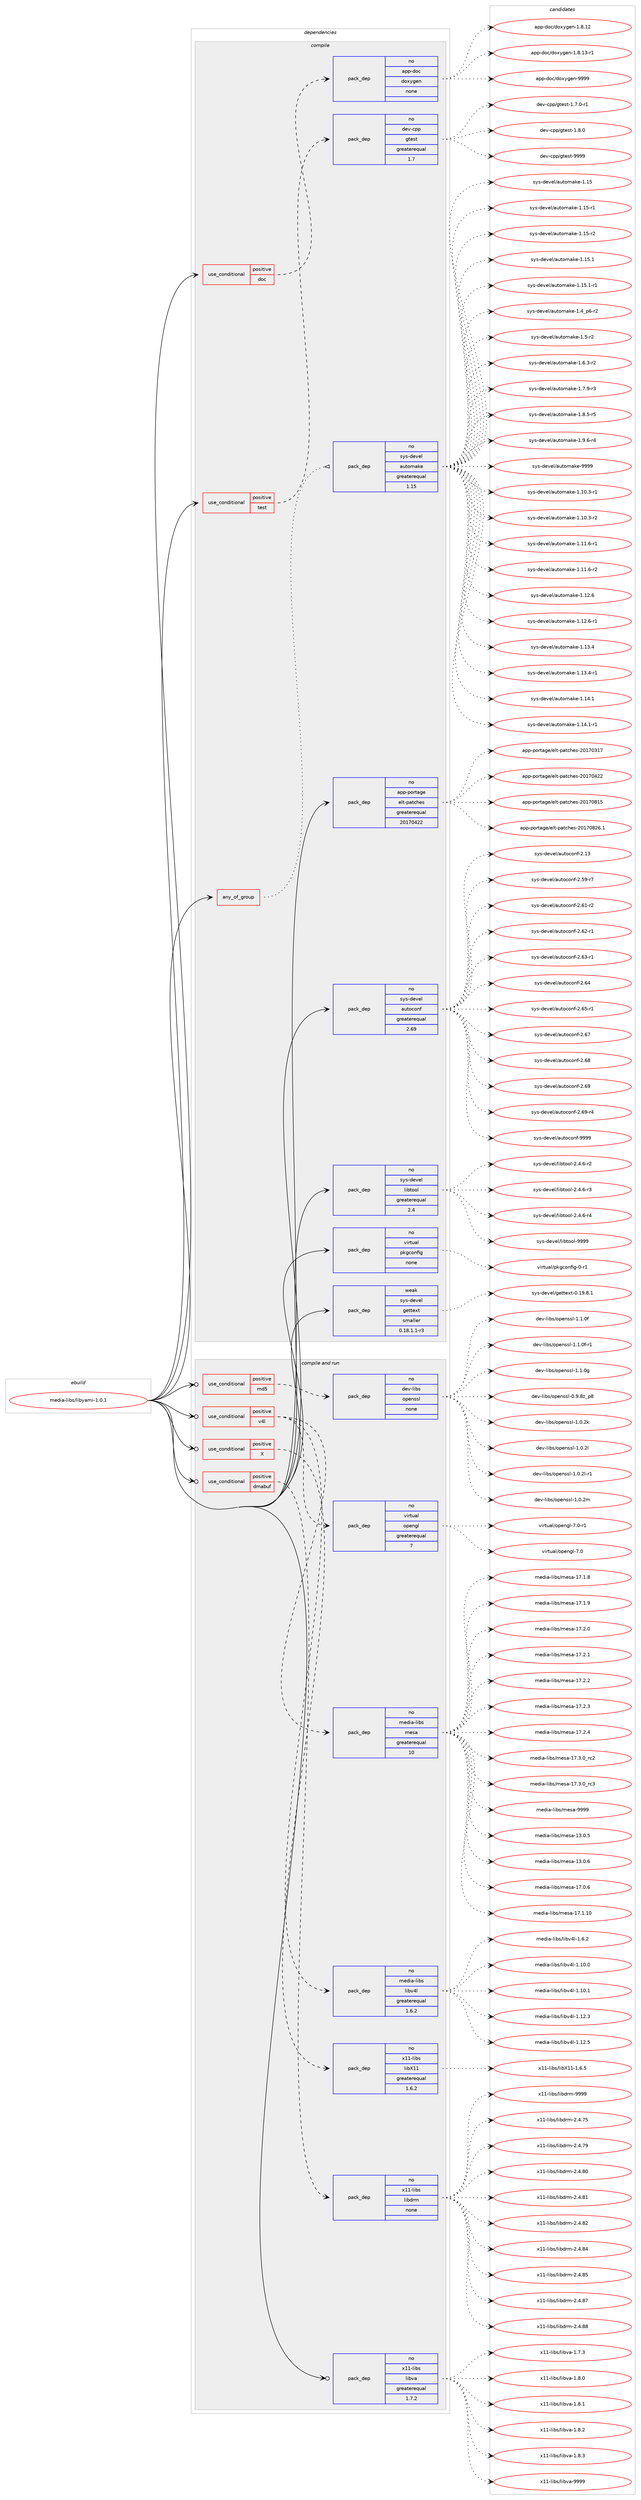 digraph prolog {

# *************
# Graph options
# *************

newrank=true;
concentrate=true;
compound=true;
graph [rankdir=LR,fontname=Helvetica,fontsize=10,ranksep=1.5];#, ranksep=2.5, nodesep=0.2];
edge  [arrowhead=vee];
node  [fontname=Helvetica,fontsize=10];

# **********
# The ebuild
# **********

subgraph cluster_leftcol {
color=gray;
rank=same;
label=<<i>ebuild</i>>;
id [label="media-libs/libyami-1.0.1", color=red, width=4, href="../media-libs/libyami-1.0.1.svg"];
}

# ****************
# The dependencies
# ****************

subgraph cluster_midcol {
color=gray;
label=<<i>dependencies</i>>;
subgraph cluster_compile {
fillcolor="#eeeeee";
style=filled;
label=<<i>compile</i>>;
subgraph any5619 {
dependency366097 [label=<<TABLE BORDER="0" CELLBORDER="1" CELLSPACING="0" CELLPADDING="4"><TR><TD CELLPADDING="10">any_of_group</TD></TR></TABLE>>, shape=none, color=red];subgraph pack270149 {
dependency366098 [label=<<TABLE BORDER="0" CELLBORDER="1" CELLSPACING="0" CELLPADDING="4" WIDTH="220"><TR><TD ROWSPAN="6" CELLPADDING="30">pack_dep</TD></TR><TR><TD WIDTH="110">no</TD></TR><TR><TD>sys-devel</TD></TR><TR><TD>automake</TD></TR><TR><TD>greaterequal</TD></TR><TR><TD>1.15</TD></TR></TABLE>>, shape=none, color=blue];
}
dependency366097:e -> dependency366098:w [weight=20,style="dotted",arrowhead="oinv"];
}
id:e -> dependency366097:w [weight=20,style="solid",arrowhead="vee"];
subgraph cond90188 {
dependency366099 [label=<<TABLE BORDER="0" CELLBORDER="1" CELLSPACING="0" CELLPADDING="4"><TR><TD ROWSPAN="3" CELLPADDING="10">use_conditional</TD></TR><TR><TD>positive</TD></TR><TR><TD>doc</TD></TR></TABLE>>, shape=none, color=red];
subgraph pack270150 {
dependency366100 [label=<<TABLE BORDER="0" CELLBORDER="1" CELLSPACING="0" CELLPADDING="4" WIDTH="220"><TR><TD ROWSPAN="6" CELLPADDING="30">pack_dep</TD></TR><TR><TD WIDTH="110">no</TD></TR><TR><TD>app-doc</TD></TR><TR><TD>doxygen</TD></TR><TR><TD>none</TD></TR><TR><TD></TD></TR></TABLE>>, shape=none, color=blue];
}
dependency366099:e -> dependency366100:w [weight=20,style="dashed",arrowhead="vee"];
}
id:e -> dependency366099:w [weight=20,style="solid",arrowhead="vee"];
subgraph cond90189 {
dependency366101 [label=<<TABLE BORDER="0" CELLBORDER="1" CELLSPACING="0" CELLPADDING="4"><TR><TD ROWSPAN="3" CELLPADDING="10">use_conditional</TD></TR><TR><TD>positive</TD></TR><TR><TD>test</TD></TR></TABLE>>, shape=none, color=red];
subgraph pack270151 {
dependency366102 [label=<<TABLE BORDER="0" CELLBORDER="1" CELLSPACING="0" CELLPADDING="4" WIDTH="220"><TR><TD ROWSPAN="6" CELLPADDING="30">pack_dep</TD></TR><TR><TD WIDTH="110">no</TD></TR><TR><TD>dev-cpp</TD></TR><TR><TD>gtest</TD></TR><TR><TD>greaterequal</TD></TR><TR><TD>1.7</TD></TR></TABLE>>, shape=none, color=blue];
}
dependency366101:e -> dependency366102:w [weight=20,style="dashed",arrowhead="vee"];
}
id:e -> dependency366101:w [weight=20,style="solid",arrowhead="vee"];
subgraph pack270152 {
dependency366103 [label=<<TABLE BORDER="0" CELLBORDER="1" CELLSPACING="0" CELLPADDING="4" WIDTH="220"><TR><TD ROWSPAN="6" CELLPADDING="30">pack_dep</TD></TR><TR><TD WIDTH="110">no</TD></TR><TR><TD>app-portage</TD></TR><TR><TD>elt-patches</TD></TR><TR><TD>greaterequal</TD></TR><TR><TD>20170422</TD></TR></TABLE>>, shape=none, color=blue];
}
id:e -> dependency366103:w [weight=20,style="solid",arrowhead="vee"];
subgraph pack270153 {
dependency366104 [label=<<TABLE BORDER="0" CELLBORDER="1" CELLSPACING="0" CELLPADDING="4" WIDTH="220"><TR><TD ROWSPAN="6" CELLPADDING="30">pack_dep</TD></TR><TR><TD WIDTH="110">no</TD></TR><TR><TD>sys-devel</TD></TR><TR><TD>autoconf</TD></TR><TR><TD>greaterequal</TD></TR><TR><TD>2.69</TD></TR></TABLE>>, shape=none, color=blue];
}
id:e -> dependency366104:w [weight=20,style="solid",arrowhead="vee"];
subgraph pack270154 {
dependency366105 [label=<<TABLE BORDER="0" CELLBORDER="1" CELLSPACING="0" CELLPADDING="4" WIDTH="220"><TR><TD ROWSPAN="6" CELLPADDING="30">pack_dep</TD></TR><TR><TD WIDTH="110">no</TD></TR><TR><TD>sys-devel</TD></TR><TR><TD>libtool</TD></TR><TR><TD>greaterequal</TD></TR><TR><TD>2.4</TD></TR></TABLE>>, shape=none, color=blue];
}
id:e -> dependency366105:w [weight=20,style="solid",arrowhead="vee"];
subgraph pack270155 {
dependency366106 [label=<<TABLE BORDER="0" CELLBORDER="1" CELLSPACING="0" CELLPADDING="4" WIDTH="220"><TR><TD ROWSPAN="6" CELLPADDING="30">pack_dep</TD></TR><TR><TD WIDTH="110">no</TD></TR><TR><TD>virtual</TD></TR><TR><TD>pkgconfig</TD></TR><TR><TD>none</TD></TR><TR><TD></TD></TR></TABLE>>, shape=none, color=blue];
}
id:e -> dependency366106:w [weight=20,style="solid",arrowhead="vee"];
subgraph pack270156 {
dependency366107 [label=<<TABLE BORDER="0" CELLBORDER="1" CELLSPACING="0" CELLPADDING="4" WIDTH="220"><TR><TD ROWSPAN="6" CELLPADDING="30">pack_dep</TD></TR><TR><TD WIDTH="110">weak</TD></TR><TR><TD>sys-devel</TD></TR><TR><TD>gettext</TD></TR><TR><TD>smaller</TD></TR><TR><TD>0.18.1.1-r3</TD></TR></TABLE>>, shape=none, color=blue];
}
id:e -> dependency366107:w [weight=20,style="solid",arrowhead="vee"];
}
subgraph cluster_compileandrun {
fillcolor="#eeeeee";
style=filled;
label=<<i>compile and run</i>>;
subgraph cond90190 {
dependency366108 [label=<<TABLE BORDER="0" CELLBORDER="1" CELLSPACING="0" CELLPADDING="4"><TR><TD ROWSPAN="3" CELLPADDING="10">use_conditional</TD></TR><TR><TD>positive</TD></TR><TR><TD>X</TD></TR></TABLE>>, shape=none, color=red];
subgraph pack270157 {
dependency366109 [label=<<TABLE BORDER="0" CELLBORDER="1" CELLSPACING="0" CELLPADDING="4" WIDTH="220"><TR><TD ROWSPAN="6" CELLPADDING="30">pack_dep</TD></TR><TR><TD WIDTH="110">no</TD></TR><TR><TD>x11-libs</TD></TR><TR><TD>libX11</TD></TR><TR><TD>greaterequal</TD></TR><TR><TD>1.6.2</TD></TR></TABLE>>, shape=none, color=blue];
}
dependency366108:e -> dependency366109:w [weight=20,style="dashed",arrowhead="vee"];
}
id:e -> dependency366108:w [weight=20,style="solid",arrowhead="odotvee"];
subgraph cond90191 {
dependency366110 [label=<<TABLE BORDER="0" CELLBORDER="1" CELLSPACING="0" CELLPADDING="4"><TR><TD ROWSPAN="3" CELLPADDING="10">use_conditional</TD></TR><TR><TD>positive</TD></TR><TR><TD>dmabuf</TD></TR></TABLE>>, shape=none, color=red];
subgraph pack270158 {
dependency366111 [label=<<TABLE BORDER="0" CELLBORDER="1" CELLSPACING="0" CELLPADDING="4" WIDTH="220"><TR><TD ROWSPAN="6" CELLPADDING="30">pack_dep</TD></TR><TR><TD WIDTH="110">no</TD></TR><TR><TD>x11-libs</TD></TR><TR><TD>libdrm</TD></TR><TR><TD>none</TD></TR><TR><TD></TD></TR></TABLE>>, shape=none, color=blue];
}
dependency366110:e -> dependency366111:w [weight=20,style="dashed",arrowhead="vee"];
}
id:e -> dependency366110:w [weight=20,style="solid",arrowhead="odotvee"];
subgraph cond90192 {
dependency366112 [label=<<TABLE BORDER="0" CELLBORDER="1" CELLSPACING="0" CELLPADDING="4"><TR><TD ROWSPAN="3" CELLPADDING="10">use_conditional</TD></TR><TR><TD>positive</TD></TR><TR><TD>md5</TD></TR></TABLE>>, shape=none, color=red];
subgraph pack270159 {
dependency366113 [label=<<TABLE BORDER="0" CELLBORDER="1" CELLSPACING="0" CELLPADDING="4" WIDTH="220"><TR><TD ROWSPAN="6" CELLPADDING="30">pack_dep</TD></TR><TR><TD WIDTH="110">no</TD></TR><TR><TD>dev-libs</TD></TR><TR><TD>openssl</TD></TR><TR><TD>none</TD></TR><TR><TD></TD></TR></TABLE>>, shape=none, color=blue];
}
dependency366112:e -> dependency366113:w [weight=20,style="dashed",arrowhead="vee"];
}
id:e -> dependency366112:w [weight=20,style="solid",arrowhead="odotvee"];
subgraph cond90193 {
dependency366114 [label=<<TABLE BORDER="0" CELLBORDER="1" CELLSPACING="0" CELLPADDING="4"><TR><TD ROWSPAN="3" CELLPADDING="10">use_conditional</TD></TR><TR><TD>positive</TD></TR><TR><TD>v4l</TD></TR></TABLE>>, shape=none, color=red];
subgraph pack270160 {
dependency366115 [label=<<TABLE BORDER="0" CELLBORDER="1" CELLSPACING="0" CELLPADDING="4" WIDTH="220"><TR><TD ROWSPAN="6" CELLPADDING="30">pack_dep</TD></TR><TR><TD WIDTH="110">no</TD></TR><TR><TD>virtual</TD></TR><TR><TD>opengl</TD></TR><TR><TD>greaterequal</TD></TR><TR><TD>7</TD></TR></TABLE>>, shape=none, color=blue];
}
dependency366114:e -> dependency366115:w [weight=20,style="dashed",arrowhead="vee"];
subgraph pack270161 {
dependency366116 [label=<<TABLE BORDER="0" CELLBORDER="1" CELLSPACING="0" CELLPADDING="4" WIDTH="220"><TR><TD ROWSPAN="6" CELLPADDING="30">pack_dep</TD></TR><TR><TD WIDTH="110">no</TD></TR><TR><TD>media-libs</TD></TR><TR><TD>libv4l</TD></TR><TR><TD>greaterequal</TD></TR><TR><TD>1.6.2</TD></TR></TABLE>>, shape=none, color=blue];
}
dependency366114:e -> dependency366116:w [weight=20,style="dashed",arrowhead="vee"];
subgraph pack270162 {
dependency366117 [label=<<TABLE BORDER="0" CELLBORDER="1" CELLSPACING="0" CELLPADDING="4" WIDTH="220"><TR><TD ROWSPAN="6" CELLPADDING="30">pack_dep</TD></TR><TR><TD WIDTH="110">no</TD></TR><TR><TD>media-libs</TD></TR><TR><TD>mesa</TD></TR><TR><TD>greaterequal</TD></TR><TR><TD>10</TD></TR></TABLE>>, shape=none, color=blue];
}
dependency366114:e -> dependency366117:w [weight=20,style="dashed",arrowhead="vee"];
}
id:e -> dependency366114:w [weight=20,style="solid",arrowhead="odotvee"];
subgraph pack270163 {
dependency366118 [label=<<TABLE BORDER="0" CELLBORDER="1" CELLSPACING="0" CELLPADDING="4" WIDTH="220"><TR><TD ROWSPAN="6" CELLPADDING="30">pack_dep</TD></TR><TR><TD WIDTH="110">no</TD></TR><TR><TD>x11-libs</TD></TR><TR><TD>libva</TD></TR><TR><TD>greaterequal</TD></TR><TR><TD>1.7.2</TD></TR></TABLE>>, shape=none, color=blue];
}
id:e -> dependency366118:w [weight=20,style="solid",arrowhead="odotvee"];
}
subgraph cluster_run {
fillcolor="#eeeeee";
style=filled;
label=<<i>run</i>>;
}
}

# **************
# The candidates
# **************

subgraph cluster_choices {
rank=same;
color=gray;
label=<<i>candidates</i>>;

subgraph choice270149 {
color=black;
nodesep=1;
choice11512111545100101118101108479711711611110997107101454946494846514511449 [label="sys-devel/automake-1.10.3-r1", color=red, width=4,href="../sys-devel/automake-1.10.3-r1.svg"];
choice11512111545100101118101108479711711611110997107101454946494846514511450 [label="sys-devel/automake-1.10.3-r2", color=red, width=4,href="../sys-devel/automake-1.10.3-r2.svg"];
choice11512111545100101118101108479711711611110997107101454946494946544511449 [label="sys-devel/automake-1.11.6-r1", color=red, width=4,href="../sys-devel/automake-1.11.6-r1.svg"];
choice11512111545100101118101108479711711611110997107101454946494946544511450 [label="sys-devel/automake-1.11.6-r2", color=red, width=4,href="../sys-devel/automake-1.11.6-r2.svg"];
choice1151211154510010111810110847971171161111099710710145494649504654 [label="sys-devel/automake-1.12.6", color=red, width=4,href="../sys-devel/automake-1.12.6.svg"];
choice11512111545100101118101108479711711611110997107101454946495046544511449 [label="sys-devel/automake-1.12.6-r1", color=red, width=4,href="../sys-devel/automake-1.12.6-r1.svg"];
choice1151211154510010111810110847971171161111099710710145494649514652 [label="sys-devel/automake-1.13.4", color=red, width=4,href="../sys-devel/automake-1.13.4.svg"];
choice11512111545100101118101108479711711611110997107101454946495146524511449 [label="sys-devel/automake-1.13.4-r1", color=red, width=4,href="../sys-devel/automake-1.13.4-r1.svg"];
choice1151211154510010111810110847971171161111099710710145494649524649 [label="sys-devel/automake-1.14.1", color=red, width=4,href="../sys-devel/automake-1.14.1.svg"];
choice11512111545100101118101108479711711611110997107101454946495246494511449 [label="sys-devel/automake-1.14.1-r1", color=red, width=4,href="../sys-devel/automake-1.14.1-r1.svg"];
choice115121115451001011181011084797117116111109971071014549464953 [label="sys-devel/automake-1.15", color=red, width=4,href="../sys-devel/automake-1.15.svg"];
choice1151211154510010111810110847971171161111099710710145494649534511449 [label="sys-devel/automake-1.15-r1", color=red, width=4,href="../sys-devel/automake-1.15-r1.svg"];
choice1151211154510010111810110847971171161111099710710145494649534511450 [label="sys-devel/automake-1.15-r2", color=red, width=4,href="../sys-devel/automake-1.15-r2.svg"];
choice1151211154510010111810110847971171161111099710710145494649534649 [label="sys-devel/automake-1.15.1", color=red, width=4,href="../sys-devel/automake-1.15.1.svg"];
choice11512111545100101118101108479711711611110997107101454946495346494511449 [label="sys-devel/automake-1.15.1-r1", color=red, width=4,href="../sys-devel/automake-1.15.1-r1.svg"];
choice115121115451001011181011084797117116111109971071014549465295112544511450 [label="sys-devel/automake-1.4_p6-r2", color=red, width=4,href="../sys-devel/automake-1.4_p6-r2.svg"];
choice11512111545100101118101108479711711611110997107101454946534511450 [label="sys-devel/automake-1.5-r2", color=red, width=4,href="../sys-devel/automake-1.5-r2.svg"];
choice115121115451001011181011084797117116111109971071014549465446514511450 [label="sys-devel/automake-1.6.3-r2", color=red, width=4,href="../sys-devel/automake-1.6.3-r2.svg"];
choice115121115451001011181011084797117116111109971071014549465546574511451 [label="sys-devel/automake-1.7.9-r3", color=red, width=4,href="../sys-devel/automake-1.7.9-r3.svg"];
choice115121115451001011181011084797117116111109971071014549465646534511453 [label="sys-devel/automake-1.8.5-r5", color=red, width=4,href="../sys-devel/automake-1.8.5-r5.svg"];
choice115121115451001011181011084797117116111109971071014549465746544511452 [label="sys-devel/automake-1.9.6-r4", color=red, width=4,href="../sys-devel/automake-1.9.6-r4.svg"];
choice115121115451001011181011084797117116111109971071014557575757 [label="sys-devel/automake-9999", color=red, width=4,href="../sys-devel/automake-9999.svg"];
dependency366098:e -> choice11512111545100101118101108479711711611110997107101454946494846514511449:w [style=dotted,weight="100"];
dependency366098:e -> choice11512111545100101118101108479711711611110997107101454946494846514511450:w [style=dotted,weight="100"];
dependency366098:e -> choice11512111545100101118101108479711711611110997107101454946494946544511449:w [style=dotted,weight="100"];
dependency366098:e -> choice11512111545100101118101108479711711611110997107101454946494946544511450:w [style=dotted,weight="100"];
dependency366098:e -> choice1151211154510010111810110847971171161111099710710145494649504654:w [style=dotted,weight="100"];
dependency366098:e -> choice11512111545100101118101108479711711611110997107101454946495046544511449:w [style=dotted,weight="100"];
dependency366098:e -> choice1151211154510010111810110847971171161111099710710145494649514652:w [style=dotted,weight="100"];
dependency366098:e -> choice11512111545100101118101108479711711611110997107101454946495146524511449:w [style=dotted,weight="100"];
dependency366098:e -> choice1151211154510010111810110847971171161111099710710145494649524649:w [style=dotted,weight="100"];
dependency366098:e -> choice11512111545100101118101108479711711611110997107101454946495246494511449:w [style=dotted,weight="100"];
dependency366098:e -> choice115121115451001011181011084797117116111109971071014549464953:w [style=dotted,weight="100"];
dependency366098:e -> choice1151211154510010111810110847971171161111099710710145494649534511449:w [style=dotted,weight="100"];
dependency366098:e -> choice1151211154510010111810110847971171161111099710710145494649534511450:w [style=dotted,weight="100"];
dependency366098:e -> choice1151211154510010111810110847971171161111099710710145494649534649:w [style=dotted,weight="100"];
dependency366098:e -> choice11512111545100101118101108479711711611110997107101454946495346494511449:w [style=dotted,weight="100"];
dependency366098:e -> choice115121115451001011181011084797117116111109971071014549465295112544511450:w [style=dotted,weight="100"];
dependency366098:e -> choice11512111545100101118101108479711711611110997107101454946534511450:w [style=dotted,weight="100"];
dependency366098:e -> choice115121115451001011181011084797117116111109971071014549465446514511450:w [style=dotted,weight="100"];
dependency366098:e -> choice115121115451001011181011084797117116111109971071014549465546574511451:w [style=dotted,weight="100"];
dependency366098:e -> choice115121115451001011181011084797117116111109971071014549465646534511453:w [style=dotted,weight="100"];
dependency366098:e -> choice115121115451001011181011084797117116111109971071014549465746544511452:w [style=dotted,weight="100"];
dependency366098:e -> choice115121115451001011181011084797117116111109971071014557575757:w [style=dotted,weight="100"];
}
subgraph choice270150 {
color=black;
nodesep=1;
choice9711211245100111994710011112012110310111045494656464950 [label="app-doc/doxygen-1.8.12", color=red, width=4,href="../app-doc/doxygen-1.8.12.svg"];
choice97112112451001119947100111120121103101110454946564649514511449 [label="app-doc/doxygen-1.8.13-r1", color=red, width=4,href="../app-doc/doxygen-1.8.13-r1.svg"];
choice971121124510011199471001111201211031011104557575757 [label="app-doc/doxygen-9999", color=red, width=4,href="../app-doc/doxygen-9999.svg"];
dependency366100:e -> choice9711211245100111994710011112012110310111045494656464950:w [style=dotted,weight="100"];
dependency366100:e -> choice97112112451001119947100111120121103101110454946564649514511449:w [style=dotted,weight="100"];
dependency366100:e -> choice971121124510011199471001111201211031011104557575757:w [style=dotted,weight="100"];
}
subgraph choice270151 {
color=black;
nodesep=1;
choice1001011184599112112471031161011151164549465546484511449 [label="dev-cpp/gtest-1.7.0-r1", color=red, width=4,href="../dev-cpp/gtest-1.7.0-r1.svg"];
choice100101118459911211247103116101115116454946564648 [label="dev-cpp/gtest-1.8.0", color=red, width=4,href="../dev-cpp/gtest-1.8.0.svg"];
choice1001011184599112112471031161011151164557575757 [label="dev-cpp/gtest-9999", color=red, width=4,href="../dev-cpp/gtest-9999.svg"];
dependency366102:e -> choice1001011184599112112471031161011151164549465546484511449:w [style=dotted,weight="100"];
dependency366102:e -> choice100101118459911211247103116101115116454946564648:w [style=dotted,weight="100"];
dependency366102:e -> choice1001011184599112112471031161011151164557575757:w [style=dotted,weight="100"];
}
subgraph choice270152 {
color=black;
nodesep=1;
choice97112112451121111141169710310147101108116451129711699104101115455048495548514955 [label="app-portage/elt-patches-20170317", color=red, width=4,href="../app-portage/elt-patches-20170317.svg"];
choice97112112451121111141169710310147101108116451129711699104101115455048495548525050 [label="app-portage/elt-patches-20170422", color=red, width=4,href="../app-portage/elt-patches-20170422.svg"];
choice97112112451121111141169710310147101108116451129711699104101115455048495548564953 [label="app-portage/elt-patches-20170815", color=red, width=4,href="../app-portage/elt-patches-20170815.svg"];
choice971121124511211111411697103101471011081164511297116991041011154550484955485650544649 [label="app-portage/elt-patches-20170826.1", color=red, width=4,href="../app-portage/elt-patches-20170826.1.svg"];
dependency366103:e -> choice97112112451121111141169710310147101108116451129711699104101115455048495548514955:w [style=dotted,weight="100"];
dependency366103:e -> choice97112112451121111141169710310147101108116451129711699104101115455048495548525050:w [style=dotted,weight="100"];
dependency366103:e -> choice97112112451121111141169710310147101108116451129711699104101115455048495548564953:w [style=dotted,weight="100"];
dependency366103:e -> choice971121124511211111411697103101471011081164511297116991041011154550484955485650544649:w [style=dotted,weight="100"];
}
subgraph choice270153 {
color=black;
nodesep=1;
choice115121115451001011181011084797117116111991111101024550464951 [label="sys-devel/autoconf-2.13", color=red, width=4,href="../sys-devel/autoconf-2.13.svg"];
choice1151211154510010111810110847971171161119911111010245504653574511455 [label="sys-devel/autoconf-2.59-r7", color=red, width=4,href="../sys-devel/autoconf-2.59-r7.svg"];
choice1151211154510010111810110847971171161119911111010245504654494511450 [label="sys-devel/autoconf-2.61-r2", color=red, width=4,href="../sys-devel/autoconf-2.61-r2.svg"];
choice1151211154510010111810110847971171161119911111010245504654504511449 [label="sys-devel/autoconf-2.62-r1", color=red, width=4,href="../sys-devel/autoconf-2.62-r1.svg"];
choice1151211154510010111810110847971171161119911111010245504654514511449 [label="sys-devel/autoconf-2.63-r1", color=red, width=4,href="../sys-devel/autoconf-2.63-r1.svg"];
choice115121115451001011181011084797117116111991111101024550465452 [label="sys-devel/autoconf-2.64", color=red, width=4,href="../sys-devel/autoconf-2.64.svg"];
choice1151211154510010111810110847971171161119911111010245504654534511449 [label="sys-devel/autoconf-2.65-r1", color=red, width=4,href="../sys-devel/autoconf-2.65-r1.svg"];
choice115121115451001011181011084797117116111991111101024550465455 [label="sys-devel/autoconf-2.67", color=red, width=4,href="../sys-devel/autoconf-2.67.svg"];
choice115121115451001011181011084797117116111991111101024550465456 [label="sys-devel/autoconf-2.68", color=red, width=4,href="../sys-devel/autoconf-2.68.svg"];
choice115121115451001011181011084797117116111991111101024550465457 [label="sys-devel/autoconf-2.69", color=red, width=4,href="../sys-devel/autoconf-2.69.svg"];
choice1151211154510010111810110847971171161119911111010245504654574511452 [label="sys-devel/autoconf-2.69-r4", color=red, width=4,href="../sys-devel/autoconf-2.69-r4.svg"];
choice115121115451001011181011084797117116111991111101024557575757 [label="sys-devel/autoconf-9999", color=red, width=4,href="../sys-devel/autoconf-9999.svg"];
dependency366104:e -> choice115121115451001011181011084797117116111991111101024550464951:w [style=dotted,weight="100"];
dependency366104:e -> choice1151211154510010111810110847971171161119911111010245504653574511455:w [style=dotted,weight="100"];
dependency366104:e -> choice1151211154510010111810110847971171161119911111010245504654494511450:w [style=dotted,weight="100"];
dependency366104:e -> choice1151211154510010111810110847971171161119911111010245504654504511449:w [style=dotted,weight="100"];
dependency366104:e -> choice1151211154510010111810110847971171161119911111010245504654514511449:w [style=dotted,weight="100"];
dependency366104:e -> choice115121115451001011181011084797117116111991111101024550465452:w [style=dotted,weight="100"];
dependency366104:e -> choice1151211154510010111810110847971171161119911111010245504654534511449:w [style=dotted,weight="100"];
dependency366104:e -> choice115121115451001011181011084797117116111991111101024550465455:w [style=dotted,weight="100"];
dependency366104:e -> choice115121115451001011181011084797117116111991111101024550465456:w [style=dotted,weight="100"];
dependency366104:e -> choice115121115451001011181011084797117116111991111101024550465457:w [style=dotted,weight="100"];
dependency366104:e -> choice1151211154510010111810110847971171161119911111010245504654574511452:w [style=dotted,weight="100"];
dependency366104:e -> choice115121115451001011181011084797117116111991111101024557575757:w [style=dotted,weight="100"];
}
subgraph choice270154 {
color=black;
nodesep=1;
choice1151211154510010111810110847108105981161111111084550465246544511450 [label="sys-devel/libtool-2.4.6-r2", color=red, width=4,href="../sys-devel/libtool-2.4.6-r2.svg"];
choice1151211154510010111810110847108105981161111111084550465246544511451 [label="sys-devel/libtool-2.4.6-r3", color=red, width=4,href="../sys-devel/libtool-2.4.6-r3.svg"];
choice1151211154510010111810110847108105981161111111084550465246544511452 [label="sys-devel/libtool-2.4.6-r4", color=red, width=4,href="../sys-devel/libtool-2.4.6-r4.svg"];
choice1151211154510010111810110847108105981161111111084557575757 [label="sys-devel/libtool-9999", color=red, width=4,href="../sys-devel/libtool-9999.svg"];
dependency366105:e -> choice1151211154510010111810110847108105981161111111084550465246544511450:w [style=dotted,weight="100"];
dependency366105:e -> choice1151211154510010111810110847108105981161111111084550465246544511451:w [style=dotted,weight="100"];
dependency366105:e -> choice1151211154510010111810110847108105981161111111084550465246544511452:w [style=dotted,weight="100"];
dependency366105:e -> choice1151211154510010111810110847108105981161111111084557575757:w [style=dotted,weight="100"];
}
subgraph choice270155 {
color=black;
nodesep=1;
choice11810511411611797108471121071039911111010210510345484511449 [label="virtual/pkgconfig-0-r1", color=red, width=4,href="../virtual/pkgconfig-0-r1.svg"];
dependency366106:e -> choice11810511411611797108471121071039911111010210510345484511449:w [style=dotted,weight="100"];
}
subgraph choice270156 {
color=black;
nodesep=1;
choice1151211154510010111810110847103101116116101120116454846495746564649 [label="sys-devel/gettext-0.19.8.1", color=red, width=4,href="../sys-devel/gettext-0.19.8.1.svg"];
dependency366107:e -> choice1151211154510010111810110847103101116116101120116454846495746564649:w [style=dotted,weight="100"];
}
subgraph choice270157 {
color=black;
nodesep=1;
choice120494945108105981154710810598884949454946544653 [label="x11-libs/libX11-1.6.5", color=red, width=4,href="../x11-libs/libX11-1.6.5.svg"];
dependency366109:e -> choice120494945108105981154710810598884949454946544653:w [style=dotted,weight="100"];
}
subgraph choice270158 {
color=black;
nodesep=1;
choice12049494510810598115471081059810011410945504652465553 [label="x11-libs/libdrm-2.4.75", color=red, width=4,href="../x11-libs/libdrm-2.4.75.svg"];
choice12049494510810598115471081059810011410945504652465557 [label="x11-libs/libdrm-2.4.79", color=red, width=4,href="../x11-libs/libdrm-2.4.79.svg"];
choice12049494510810598115471081059810011410945504652465648 [label="x11-libs/libdrm-2.4.80", color=red, width=4,href="../x11-libs/libdrm-2.4.80.svg"];
choice12049494510810598115471081059810011410945504652465649 [label="x11-libs/libdrm-2.4.81", color=red, width=4,href="../x11-libs/libdrm-2.4.81.svg"];
choice12049494510810598115471081059810011410945504652465650 [label="x11-libs/libdrm-2.4.82", color=red, width=4,href="../x11-libs/libdrm-2.4.82.svg"];
choice12049494510810598115471081059810011410945504652465652 [label="x11-libs/libdrm-2.4.84", color=red, width=4,href="../x11-libs/libdrm-2.4.84.svg"];
choice12049494510810598115471081059810011410945504652465653 [label="x11-libs/libdrm-2.4.85", color=red, width=4,href="../x11-libs/libdrm-2.4.85.svg"];
choice12049494510810598115471081059810011410945504652465655 [label="x11-libs/libdrm-2.4.87", color=red, width=4,href="../x11-libs/libdrm-2.4.87.svg"];
choice12049494510810598115471081059810011410945504652465656 [label="x11-libs/libdrm-2.4.88", color=red, width=4,href="../x11-libs/libdrm-2.4.88.svg"];
choice1204949451081059811547108105981001141094557575757 [label="x11-libs/libdrm-9999", color=red, width=4,href="../x11-libs/libdrm-9999.svg"];
dependency366111:e -> choice12049494510810598115471081059810011410945504652465553:w [style=dotted,weight="100"];
dependency366111:e -> choice12049494510810598115471081059810011410945504652465557:w [style=dotted,weight="100"];
dependency366111:e -> choice12049494510810598115471081059810011410945504652465648:w [style=dotted,weight="100"];
dependency366111:e -> choice12049494510810598115471081059810011410945504652465649:w [style=dotted,weight="100"];
dependency366111:e -> choice12049494510810598115471081059810011410945504652465650:w [style=dotted,weight="100"];
dependency366111:e -> choice12049494510810598115471081059810011410945504652465652:w [style=dotted,weight="100"];
dependency366111:e -> choice12049494510810598115471081059810011410945504652465653:w [style=dotted,weight="100"];
dependency366111:e -> choice12049494510810598115471081059810011410945504652465655:w [style=dotted,weight="100"];
dependency366111:e -> choice12049494510810598115471081059810011410945504652465656:w [style=dotted,weight="100"];
dependency366111:e -> choice1204949451081059811547108105981001141094557575757:w [style=dotted,weight="100"];
}
subgraph choice270159 {
color=black;
nodesep=1;
choice1001011184510810598115471111121011101151151084548465746561229511256 [label="dev-libs/openssl-0.9.8z_p8", color=red, width=4,href="../dev-libs/openssl-0.9.8z_p8.svg"];
choice100101118451081059811547111112101110115115108454946484650107 [label="dev-libs/openssl-1.0.2k", color=red, width=4,href="../dev-libs/openssl-1.0.2k.svg"];
choice100101118451081059811547111112101110115115108454946484650108 [label="dev-libs/openssl-1.0.2l", color=red, width=4,href="../dev-libs/openssl-1.0.2l.svg"];
choice1001011184510810598115471111121011101151151084549464846501084511449 [label="dev-libs/openssl-1.0.2l-r1", color=red, width=4,href="../dev-libs/openssl-1.0.2l-r1.svg"];
choice100101118451081059811547111112101110115115108454946484650109 [label="dev-libs/openssl-1.0.2m", color=red, width=4,href="../dev-libs/openssl-1.0.2m.svg"];
choice100101118451081059811547111112101110115115108454946494648102 [label="dev-libs/openssl-1.1.0f", color=red, width=4,href="../dev-libs/openssl-1.1.0f.svg"];
choice1001011184510810598115471111121011101151151084549464946481024511449 [label="dev-libs/openssl-1.1.0f-r1", color=red, width=4,href="../dev-libs/openssl-1.1.0f-r1.svg"];
choice100101118451081059811547111112101110115115108454946494648103 [label="dev-libs/openssl-1.1.0g", color=red, width=4,href="../dev-libs/openssl-1.1.0g.svg"];
dependency366113:e -> choice1001011184510810598115471111121011101151151084548465746561229511256:w [style=dotted,weight="100"];
dependency366113:e -> choice100101118451081059811547111112101110115115108454946484650107:w [style=dotted,weight="100"];
dependency366113:e -> choice100101118451081059811547111112101110115115108454946484650108:w [style=dotted,weight="100"];
dependency366113:e -> choice1001011184510810598115471111121011101151151084549464846501084511449:w [style=dotted,weight="100"];
dependency366113:e -> choice100101118451081059811547111112101110115115108454946484650109:w [style=dotted,weight="100"];
dependency366113:e -> choice100101118451081059811547111112101110115115108454946494648102:w [style=dotted,weight="100"];
dependency366113:e -> choice1001011184510810598115471111121011101151151084549464946481024511449:w [style=dotted,weight="100"];
dependency366113:e -> choice100101118451081059811547111112101110115115108454946494648103:w [style=dotted,weight="100"];
}
subgraph choice270160 {
color=black;
nodesep=1;
choice118105114116117971084711111210111010310845554648 [label="virtual/opengl-7.0", color=red, width=4,href="../virtual/opengl-7.0.svg"];
choice1181051141161179710847111112101110103108455546484511449 [label="virtual/opengl-7.0-r1", color=red, width=4,href="../virtual/opengl-7.0-r1.svg"];
dependency366115:e -> choice118105114116117971084711111210111010310845554648:w [style=dotted,weight="100"];
dependency366115:e -> choice1181051141161179710847111112101110103108455546484511449:w [style=dotted,weight="100"];
}
subgraph choice270161 {
color=black;
nodesep=1;
choice10910110010597451081059811547108105981185210845494649484648 [label="media-libs/libv4l-1.10.0", color=red, width=4,href="../media-libs/libv4l-1.10.0.svg"];
choice10910110010597451081059811547108105981185210845494649484649 [label="media-libs/libv4l-1.10.1", color=red, width=4,href="../media-libs/libv4l-1.10.1.svg"];
choice10910110010597451081059811547108105981185210845494649504651 [label="media-libs/libv4l-1.12.3", color=red, width=4,href="../media-libs/libv4l-1.12.3.svg"];
choice10910110010597451081059811547108105981185210845494649504653 [label="media-libs/libv4l-1.12.5", color=red, width=4,href="../media-libs/libv4l-1.12.5.svg"];
choice109101100105974510810598115471081059811852108454946544650 [label="media-libs/libv4l-1.6.2", color=red, width=4,href="../media-libs/libv4l-1.6.2.svg"];
dependency366116:e -> choice10910110010597451081059811547108105981185210845494649484648:w [style=dotted,weight="100"];
dependency366116:e -> choice10910110010597451081059811547108105981185210845494649484649:w [style=dotted,weight="100"];
dependency366116:e -> choice10910110010597451081059811547108105981185210845494649504651:w [style=dotted,weight="100"];
dependency366116:e -> choice10910110010597451081059811547108105981185210845494649504653:w [style=dotted,weight="100"];
dependency366116:e -> choice109101100105974510810598115471081059811852108454946544650:w [style=dotted,weight="100"];
}
subgraph choice270162 {
color=black;
nodesep=1;
choice109101100105974510810598115471091011159745495146484653 [label="media-libs/mesa-13.0.5", color=red, width=4,href="../media-libs/mesa-13.0.5.svg"];
choice109101100105974510810598115471091011159745495146484654 [label="media-libs/mesa-13.0.6", color=red, width=4,href="../media-libs/mesa-13.0.6.svg"];
choice109101100105974510810598115471091011159745495546484654 [label="media-libs/mesa-17.0.6", color=red, width=4,href="../media-libs/mesa-17.0.6.svg"];
choice10910110010597451081059811547109101115974549554649464948 [label="media-libs/mesa-17.1.10", color=red, width=4,href="../media-libs/mesa-17.1.10.svg"];
choice109101100105974510810598115471091011159745495546494656 [label="media-libs/mesa-17.1.8", color=red, width=4,href="../media-libs/mesa-17.1.8.svg"];
choice109101100105974510810598115471091011159745495546494657 [label="media-libs/mesa-17.1.9", color=red, width=4,href="../media-libs/mesa-17.1.9.svg"];
choice109101100105974510810598115471091011159745495546504648 [label="media-libs/mesa-17.2.0", color=red, width=4,href="../media-libs/mesa-17.2.0.svg"];
choice109101100105974510810598115471091011159745495546504649 [label="media-libs/mesa-17.2.1", color=red, width=4,href="../media-libs/mesa-17.2.1.svg"];
choice109101100105974510810598115471091011159745495546504650 [label="media-libs/mesa-17.2.2", color=red, width=4,href="../media-libs/mesa-17.2.2.svg"];
choice109101100105974510810598115471091011159745495546504651 [label="media-libs/mesa-17.2.3", color=red, width=4,href="../media-libs/mesa-17.2.3.svg"];
choice109101100105974510810598115471091011159745495546504652 [label="media-libs/mesa-17.2.4", color=red, width=4,href="../media-libs/mesa-17.2.4.svg"];
choice109101100105974510810598115471091011159745495546514648951149950 [label="media-libs/mesa-17.3.0_rc2", color=red, width=4,href="../media-libs/mesa-17.3.0_rc2.svg"];
choice109101100105974510810598115471091011159745495546514648951149951 [label="media-libs/mesa-17.3.0_rc3", color=red, width=4,href="../media-libs/mesa-17.3.0_rc3.svg"];
choice10910110010597451081059811547109101115974557575757 [label="media-libs/mesa-9999", color=red, width=4,href="../media-libs/mesa-9999.svg"];
dependency366117:e -> choice109101100105974510810598115471091011159745495146484653:w [style=dotted,weight="100"];
dependency366117:e -> choice109101100105974510810598115471091011159745495146484654:w [style=dotted,weight="100"];
dependency366117:e -> choice109101100105974510810598115471091011159745495546484654:w [style=dotted,weight="100"];
dependency366117:e -> choice10910110010597451081059811547109101115974549554649464948:w [style=dotted,weight="100"];
dependency366117:e -> choice109101100105974510810598115471091011159745495546494656:w [style=dotted,weight="100"];
dependency366117:e -> choice109101100105974510810598115471091011159745495546494657:w [style=dotted,weight="100"];
dependency366117:e -> choice109101100105974510810598115471091011159745495546504648:w [style=dotted,weight="100"];
dependency366117:e -> choice109101100105974510810598115471091011159745495546504649:w [style=dotted,weight="100"];
dependency366117:e -> choice109101100105974510810598115471091011159745495546504650:w [style=dotted,weight="100"];
dependency366117:e -> choice109101100105974510810598115471091011159745495546504651:w [style=dotted,weight="100"];
dependency366117:e -> choice109101100105974510810598115471091011159745495546504652:w [style=dotted,weight="100"];
dependency366117:e -> choice109101100105974510810598115471091011159745495546514648951149950:w [style=dotted,weight="100"];
dependency366117:e -> choice109101100105974510810598115471091011159745495546514648951149951:w [style=dotted,weight="100"];
dependency366117:e -> choice10910110010597451081059811547109101115974557575757:w [style=dotted,weight="100"];
}
subgraph choice270163 {
color=black;
nodesep=1;
choice12049494510810598115471081059811897454946554651 [label="x11-libs/libva-1.7.3", color=red, width=4,href="../x11-libs/libva-1.7.3.svg"];
choice12049494510810598115471081059811897454946564648 [label="x11-libs/libva-1.8.0", color=red, width=4,href="../x11-libs/libva-1.8.0.svg"];
choice12049494510810598115471081059811897454946564649 [label="x11-libs/libva-1.8.1", color=red, width=4,href="../x11-libs/libva-1.8.1.svg"];
choice12049494510810598115471081059811897454946564650 [label="x11-libs/libva-1.8.2", color=red, width=4,href="../x11-libs/libva-1.8.2.svg"];
choice12049494510810598115471081059811897454946564651 [label="x11-libs/libva-1.8.3", color=red, width=4,href="../x11-libs/libva-1.8.3.svg"];
choice120494945108105981154710810598118974557575757 [label="x11-libs/libva-9999", color=red, width=4,href="../x11-libs/libva-9999.svg"];
dependency366118:e -> choice12049494510810598115471081059811897454946554651:w [style=dotted,weight="100"];
dependency366118:e -> choice12049494510810598115471081059811897454946564648:w [style=dotted,weight="100"];
dependency366118:e -> choice12049494510810598115471081059811897454946564649:w [style=dotted,weight="100"];
dependency366118:e -> choice12049494510810598115471081059811897454946564650:w [style=dotted,weight="100"];
dependency366118:e -> choice12049494510810598115471081059811897454946564651:w [style=dotted,weight="100"];
dependency366118:e -> choice120494945108105981154710810598118974557575757:w [style=dotted,weight="100"];
}
}

}
